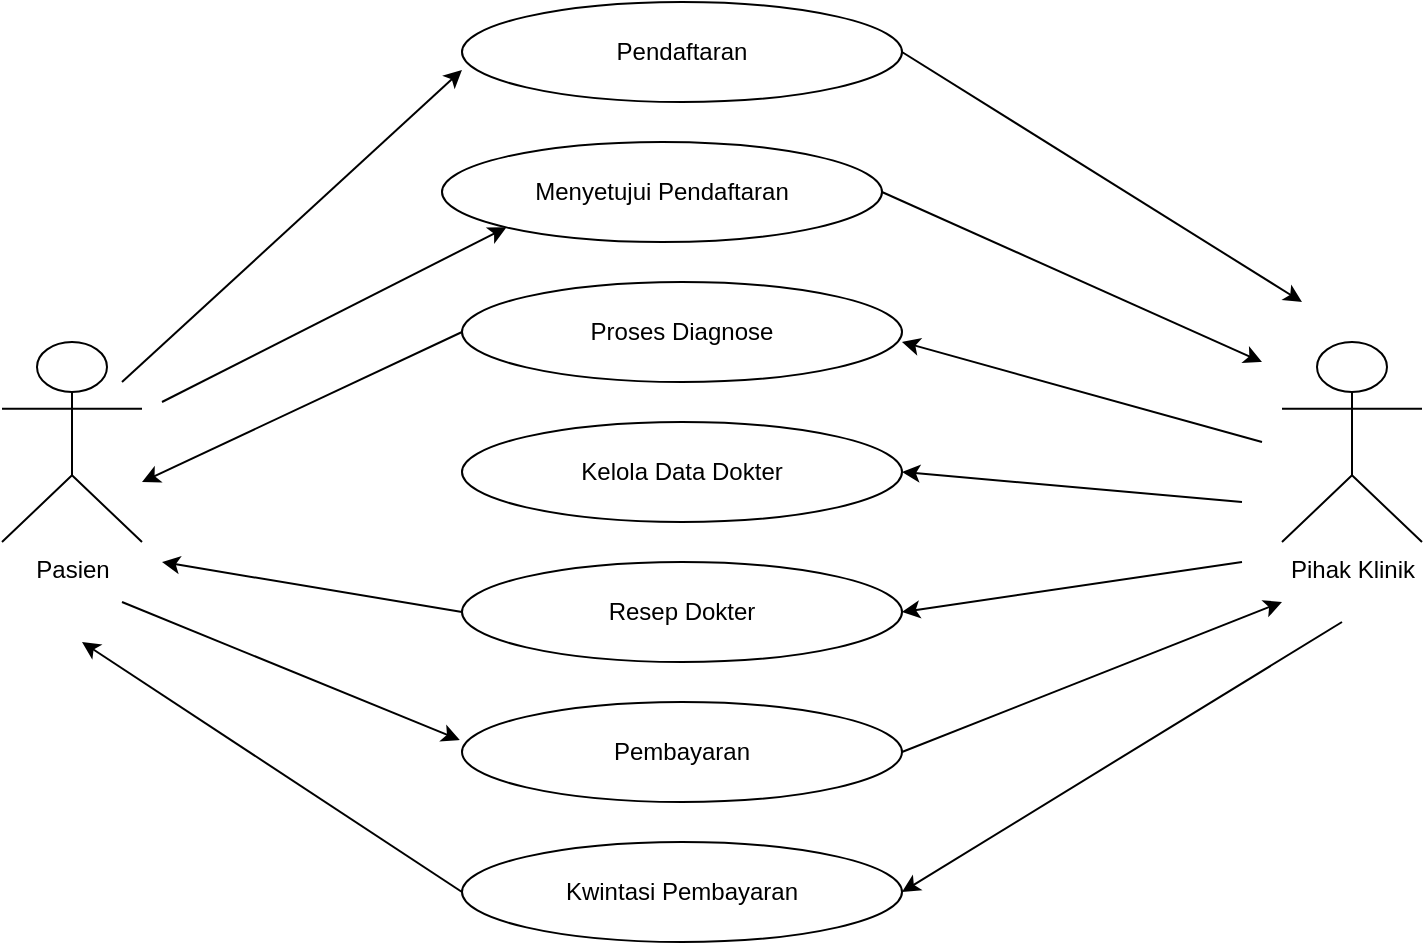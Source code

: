 <mxfile version="14.7.3" type="github">
  <diagram id="UCJSCElQwuhMdx77AKGR" name="Page-1">
    <mxGraphModel dx="965" dy="408" grid="1" gridSize="10" guides="1" tooltips="1" connect="1" arrows="1" fold="1" page="1" pageScale="1" pageWidth="850" pageHeight="1100" math="0" shadow="0">
      <root>
        <mxCell id="0" />
        <mxCell id="1" parent="0" />
        <mxCell id="04VGnbSNxBLf7Dv6oLwR-1" value="Menyetujui Pendaftaran" style="ellipse;whiteSpace=wrap;html=1;" vertex="1" parent="1">
          <mxGeometry x="280" y="110" width="220" height="50" as="geometry" />
        </mxCell>
        <mxCell id="04VGnbSNxBLf7Dv6oLwR-8" value="Proses Diagnose" style="ellipse;whiteSpace=wrap;html=1;" vertex="1" parent="1">
          <mxGeometry x="290" y="180" width="220" height="50" as="geometry" />
        </mxCell>
        <mxCell id="04VGnbSNxBLf7Dv6oLwR-9" value="Kelola Data Dokter" style="ellipse;whiteSpace=wrap;html=1;" vertex="1" parent="1">
          <mxGeometry x="290" y="250" width="220" height="50" as="geometry" />
        </mxCell>
        <mxCell id="04VGnbSNxBLf7Dv6oLwR-10" value="Resep Dokter" style="ellipse;whiteSpace=wrap;html=1;" vertex="1" parent="1">
          <mxGeometry x="290" y="320" width="220" height="50" as="geometry" />
        </mxCell>
        <mxCell id="04VGnbSNxBLf7Dv6oLwR-11" value="Pembayaran" style="ellipse;whiteSpace=wrap;html=1;" vertex="1" parent="1">
          <mxGeometry x="290" y="390" width="220" height="50" as="geometry" />
        </mxCell>
        <mxCell id="04VGnbSNxBLf7Dv6oLwR-12" value="Kwintasi Pembayaran" style="ellipse;whiteSpace=wrap;html=1;" vertex="1" parent="1">
          <mxGeometry x="290" y="460" width="220" height="50" as="geometry" />
        </mxCell>
        <mxCell id="04VGnbSNxBLf7Dv6oLwR-13" value="Pendaftaran" style="ellipse;whiteSpace=wrap;html=1;" vertex="1" parent="1">
          <mxGeometry x="290" y="40" width="220" height="50" as="geometry" />
        </mxCell>
        <mxCell id="04VGnbSNxBLf7Dv6oLwR-14" value="Pihak Klinik" style="shape=umlActor;verticalLabelPosition=bottom;verticalAlign=top;html=1;outlineConnect=0;" vertex="1" parent="1">
          <mxGeometry x="700" y="210" width="70" height="100" as="geometry" />
        </mxCell>
        <mxCell id="04VGnbSNxBLf7Dv6oLwR-15" value="Pasien" style="shape=umlActor;verticalLabelPosition=bottom;verticalAlign=top;html=1;outlineConnect=0;" vertex="1" parent="1">
          <mxGeometry x="60" y="210" width="70" height="100" as="geometry" />
        </mxCell>
        <mxCell id="04VGnbSNxBLf7Dv6oLwR-18" value="" style="endArrow=classic;html=1;entryX=0;entryY=0.68;entryDx=0;entryDy=0;entryPerimeter=0;" edge="1" parent="1" target="04VGnbSNxBLf7Dv6oLwR-13">
          <mxGeometry width="50" height="50" relative="1" as="geometry">
            <mxPoint x="120" y="230" as="sourcePoint" />
            <mxPoint x="170" y="180" as="targetPoint" />
          </mxGeometry>
        </mxCell>
        <mxCell id="04VGnbSNxBLf7Dv6oLwR-19" value="" style="endArrow=classic;html=1;entryX=0;entryY=1;entryDx=0;entryDy=0;" edge="1" parent="1" target="04VGnbSNxBLf7Dv6oLwR-1">
          <mxGeometry width="50" height="50" relative="1" as="geometry">
            <mxPoint x="140" y="240" as="sourcePoint" />
            <mxPoint x="190" y="190" as="targetPoint" />
          </mxGeometry>
        </mxCell>
        <mxCell id="04VGnbSNxBLf7Dv6oLwR-20" value="" style="endArrow=classic;html=1;exitX=0;exitY=0.5;exitDx=0;exitDy=0;" edge="1" parent="1" source="04VGnbSNxBLf7Dv6oLwR-8">
          <mxGeometry width="50" height="50" relative="1" as="geometry">
            <mxPoint x="260" y="230" as="sourcePoint" />
            <mxPoint x="130" y="280" as="targetPoint" />
          </mxGeometry>
        </mxCell>
        <mxCell id="04VGnbSNxBLf7Dv6oLwR-21" value="" style="endArrow=classic;html=1;" edge="1" parent="1">
          <mxGeometry width="50" height="50" relative="1" as="geometry">
            <mxPoint x="690" y="260" as="sourcePoint" />
            <mxPoint x="510" y="210" as="targetPoint" />
          </mxGeometry>
        </mxCell>
        <mxCell id="04VGnbSNxBLf7Dv6oLwR-22" value="" style="endArrow=classic;html=1;entryX=1;entryY=0.5;entryDx=0;entryDy=0;" edge="1" parent="1" target="04VGnbSNxBLf7Dv6oLwR-9">
          <mxGeometry width="50" height="50" relative="1" as="geometry">
            <mxPoint x="680" y="290" as="sourcePoint" />
            <mxPoint x="430" y="230" as="targetPoint" />
          </mxGeometry>
        </mxCell>
        <mxCell id="04VGnbSNxBLf7Dv6oLwR-24" value="" style="endArrow=classic;html=1;entryX=1;entryY=0.5;entryDx=0;entryDy=0;" edge="1" parent="1" target="04VGnbSNxBLf7Dv6oLwR-10">
          <mxGeometry width="50" height="50" relative="1" as="geometry">
            <mxPoint x="680" y="320" as="sourcePoint" />
            <mxPoint x="430" y="230" as="targetPoint" />
          </mxGeometry>
        </mxCell>
        <mxCell id="04VGnbSNxBLf7Dv6oLwR-25" value="" style="endArrow=classic;html=1;exitX=0;exitY=0.5;exitDx=0;exitDy=0;" edge="1" parent="1" source="04VGnbSNxBLf7Dv6oLwR-10">
          <mxGeometry width="50" height="50" relative="1" as="geometry">
            <mxPoint x="380" y="280" as="sourcePoint" />
            <mxPoint x="140" y="320" as="targetPoint" />
          </mxGeometry>
        </mxCell>
        <mxCell id="04VGnbSNxBLf7Dv6oLwR-26" value="" style="endArrow=classic;html=1;entryX=-0.005;entryY=0.38;entryDx=0;entryDy=0;entryPerimeter=0;" edge="1" parent="1" target="04VGnbSNxBLf7Dv6oLwR-11">
          <mxGeometry width="50" height="50" relative="1" as="geometry">
            <mxPoint x="120" y="340" as="sourcePoint" />
            <mxPoint x="430" y="230" as="targetPoint" />
          </mxGeometry>
        </mxCell>
        <mxCell id="04VGnbSNxBLf7Dv6oLwR-27" value="" style="endArrow=classic;html=1;exitX=1;exitY=0.5;exitDx=0;exitDy=0;" edge="1" parent="1" source="04VGnbSNxBLf7Dv6oLwR-11">
          <mxGeometry width="50" height="50" relative="1" as="geometry">
            <mxPoint x="380" y="280" as="sourcePoint" />
            <mxPoint x="700" y="340" as="targetPoint" />
          </mxGeometry>
        </mxCell>
        <mxCell id="04VGnbSNxBLf7Dv6oLwR-28" value="" style="endArrow=classic;html=1;entryX=1;entryY=0.5;entryDx=0;entryDy=0;" edge="1" parent="1" target="04VGnbSNxBLf7Dv6oLwR-12">
          <mxGeometry width="50" height="50" relative="1" as="geometry">
            <mxPoint x="730" y="350" as="sourcePoint" />
            <mxPoint x="430" y="230" as="targetPoint" />
          </mxGeometry>
        </mxCell>
        <mxCell id="04VGnbSNxBLf7Dv6oLwR-29" value="" style="endArrow=classic;html=1;exitX=0;exitY=0.5;exitDx=0;exitDy=0;" edge="1" parent="1" source="04VGnbSNxBLf7Dv6oLwR-12">
          <mxGeometry width="50" height="50" relative="1" as="geometry">
            <mxPoint x="380" y="380" as="sourcePoint" />
            <mxPoint x="100" y="360" as="targetPoint" />
          </mxGeometry>
        </mxCell>
        <mxCell id="04VGnbSNxBLf7Dv6oLwR-30" value="" style="endArrow=classic;html=1;exitX=1;exitY=0.5;exitDx=0;exitDy=0;" edge="1" parent="1" source="04VGnbSNxBLf7Dv6oLwR-13">
          <mxGeometry width="50" height="50" relative="1" as="geometry">
            <mxPoint x="380" y="280" as="sourcePoint" />
            <mxPoint x="710" y="190" as="targetPoint" />
          </mxGeometry>
        </mxCell>
        <mxCell id="04VGnbSNxBLf7Dv6oLwR-31" value="" style="endArrow=classic;html=1;exitX=1;exitY=0.5;exitDx=0;exitDy=0;" edge="1" parent="1" source="04VGnbSNxBLf7Dv6oLwR-1">
          <mxGeometry width="50" height="50" relative="1" as="geometry">
            <mxPoint x="380" y="280" as="sourcePoint" />
            <mxPoint x="690" y="220" as="targetPoint" />
          </mxGeometry>
        </mxCell>
      </root>
    </mxGraphModel>
  </diagram>
</mxfile>
